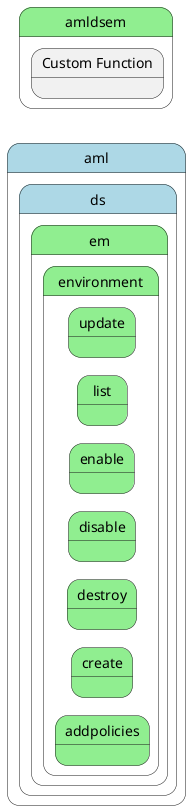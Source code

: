 @startuml
left to right direction


state "aml" as aml #lightblue {
state "ds" as amlds #lightblue {
state "em" as amldsem #lightgreen {
}
}
}


state "amldsem" as pstatename #lightgreen {
    state "Custom Function" as emfunction {
    }
}

        state "aml" as aml #lightblue {
state "ds" as amlds #lightblue {
state "em" as amldsem #lightgreen {
state "environment" as amldsemenvironment #lightgreen {
state "addpolicies" as amldsemenvironmentaddpolicies #lightgreen {
}
}
}
}
}


        state "aml" as aml #lightblue {
state "ds" as amlds #lightblue {
state "em" as amldsem #lightgreen {
state "environment" as amldsemenvironment #lightgreen {
state "create" as amldsemenvironmentcreate #lightgreen {
}
}
}
}
}


        state "aml" as aml #lightblue {
state "ds" as amlds #lightblue {
state "em" as amldsem #lightgreen {
state "environment" as amldsemenvironment #lightgreen {
state "destroy" as amldsemenvironmentdestroy #lightgreen {
}
}
}
}
}


        state "aml" as aml #lightblue {
state "ds" as amlds #lightblue {
state "em" as amldsem #lightgreen {
state "environment" as amldsemenvironment #lightgreen {
state "disable" as amldsemenvironmentdisable #lightgreen {
}
}
}
}
}


        state "aml" as aml #lightblue {
state "ds" as amlds #lightblue {
state "em" as amldsem #lightgreen {
state "environment" as amldsemenvironment #lightgreen {
state "enable" as amldsemenvironmentenable #lightgreen {
}
}
}
}
}


        state "aml" as aml #lightblue {
state "ds" as amlds #lightblue {
state "em" as amldsem #lightgreen {
state "environment" as amldsemenvironment #lightgreen {
state "list" as amldsemenvironmentlist #lightgreen {
}
}
}
}
}


        state "aml" as aml #lightblue {
state "ds" as amlds #lightblue {
state "em" as amldsem #lightgreen {
state "environment" as amldsemenvironment #lightgreen {
state "update" as amldsemenvironmentupdate #lightgreen {
}
}
}
}
}






@enduml
